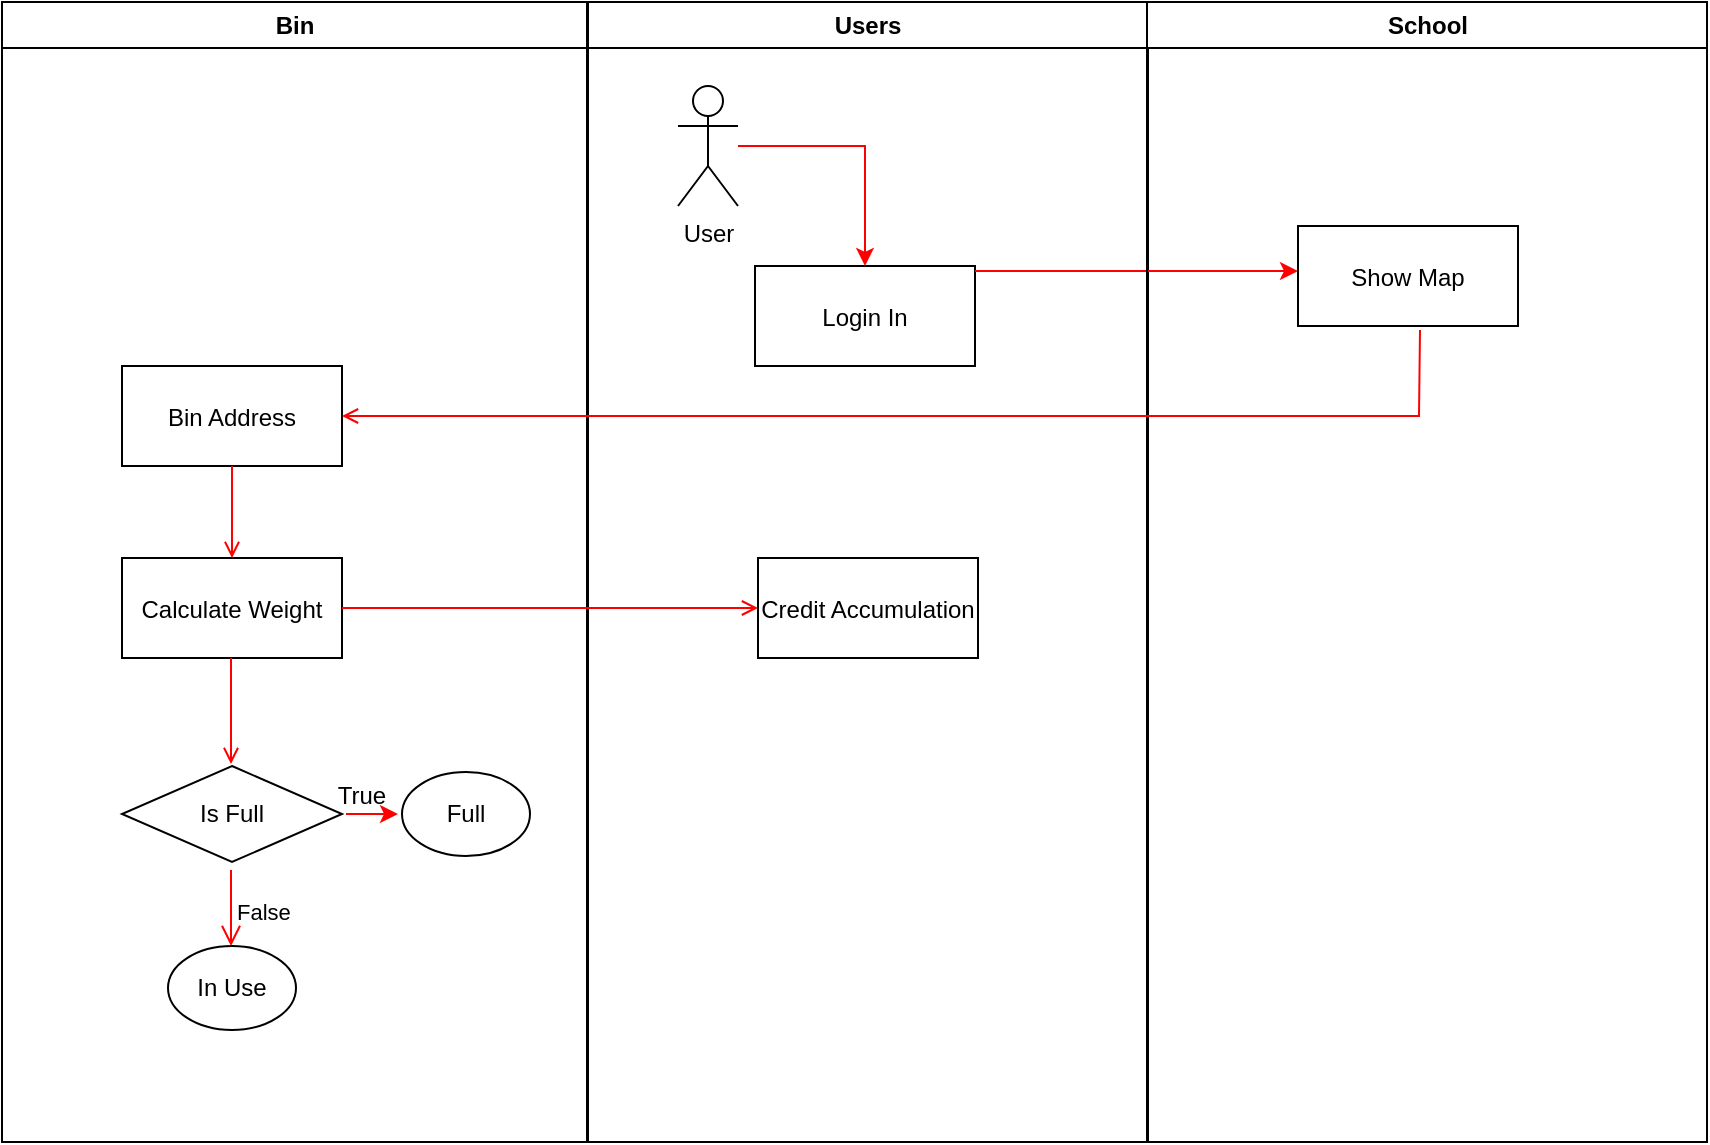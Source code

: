 <mxfile version="21.3.6" type="github">
  <diagram name="Page-1" id="e7e014a7-5840-1c2e-5031-d8a46d1fe8dd">
    <mxGraphModel dx="954" dy="559" grid="1" gridSize="10" guides="1" tooltips="1" connect="1" arrows="1" fold="1" page="1" pageScale="1" pageWidth="1169" pageHeight="826" background="none" math="0" shadow="0">
      <root>
        <mxCell id="0" />
        <mxCell id="1" parent="0" />
        <mxCell id="2" value="Bin" style="swimlane;whiteSpace=wrap" parent="1" vertex="1">
          <mxGeometry x="152" y="128" width="292.5" height="570" as="geometry" />
        </mxCell>
        <mxCell id="8" value="Bin Address" style="" parent="2" vertex="1">
          <mxGeometry x="60" y="182" width="110" height="50" as="geometry" />
        </mxCell>
        <mxCell id="10" value="Calculate Weight" style="" parent="2" vertex="1">
          <mxGeometry x="60" y="278" width="110" height="50" as="geometry" />
        </mxCell>
        <mxCell id="11" value="" style="endArrow=open;strokeColor=#FF0000;endFill=1;rounded=0" parent="2" source="8" target="10" edge="1">
          <mxGeometry relative="1" as="geometry" />
        </mxCell>
        <mxCell id="FJGPi0rjOxeEnpevbPiM-47" value="" style="endArrow=open;strokeColor=#FF0000;endFill=1;rounded=0" edge="1" parent="2">
          <mxGeometry relative="1" as="geometry">
            <mxPoint x="114.5" y="328" as="sourcePoint" />
            <mxPoint x="114.5" y="381" as="targetPoint" />
          </mxGeometry>
        </mxCell>
        <mxCell id="FJGPi0rjOxeEnpevbPiM-48" value="Is Full" style="rhombus;whiteSpace=wrap;html=1;" vertex="1" parent="2">
          <mxGeometry x="60" y="382" width="110" height="48" as="geometry" />
        </mxCell>
        <mxCell id="FJGPi0rjOxeEnpevbPiM-49" value="False" style="edgeStyle=elbowEdgeStyle;elbow=horizontal;align=left;verticalAlign=top;endArrow=open;endSize=8;strokeColor=#FF0000;endFill=1;rounded=0" edge="1" parent="2">
          <mxGeometry x="-0.584" y="1" relative="1" as="geometry">
            <mxPoint x="115" y="472" as="targetPoint" />
            <mxPoint x="114.5" y="434" as="sourcePoint" />
            <Array as="points">
              <mxPoint x="114.5" y="491" />
            </Array>
            <mxPoint as="offset" />
          </mxGeometry>
        </mxCell>
        <mxCell id="FJGPi0rjOxeEnpevbPiM-52" value="" style="endArrow=classic;html=1;rounded=0;strokeColor=#FF0000;" edge="1" parent="2">
          <mxGeometry width="50" height="50" relative="1" as="geometry">
            <mxPoint x="172" y="406" as="sourcePoint" />
            <mxPoint x="198" y="406" as="targetPoint" />
          </mxGeometry>
        </mxCell>
        <mxCell id="FJGPi0rjOxeEnpevbPiM-53" value="Full" style="ellipse;whiteSpace=wrap;html=1;" vertex="1" parent="2">
          <mxGeometry x="200" y="385" width="64" height="42" as="geometry" />
        </mxCell>
        <mxCell id="FJGPi0rjOxeEnpevbPiM-54" value="In Use" style="ellipse;whiteSpace=wrap;html=1;" vertex="1" parent="2">
          <mxGeometry x="83" y="472" width="64" height="42" as="geometry" />
        </mxCell>
        <mxCell id="FJGPi0rjOxeEnpevbPiM-56" value="True" style="text;html=1;strokeColor=none;fillColor=none;align=center;verticalAlign=middle;whiteSpace=wrap;rounded=0;" vertex="1" parent="2">
          <mxGeometry x="150" y="382" width="60" height="30" as="geometry" />
        </mxCell>
        <mxCell id="3" value="Users" style="swimlane;whiteSpace=wrap" parent="1" vertex="1">
          <mxGeometry x="445" y="128" width="280" height="570" as="geometry" />
        </mxCell>
        <mxCell id="15" value="Login In" style="" parent="3" vertex="1">
          <mxGeometry x="83.5" y="132" width="110" height="50" as="geometry" />
        </mxCell>
        <mxCell id="18" value="Credit Accumulation" style="" parent="3" vertex="1">
          <mxGeometry x="85" y="278" width="110" height="50" as="geometry" />
        </mxCell>
        <mxCell id="FJGPi0rjOxeEnpevbPiM-43" value="" style="endArrow=classic;html=1;rounded=0;fillColor=#a20025;strokeColor=#FF0000;" edge="1" parent="3">
          <mxGeometry width="50" height="50" relative="1" as="geometry">
            <mxPoint x="193.5" y="134.5" as="sourcePoint" />
            <mxPoint x="355" y="134.5" as="targetPoint" />
          </mxGeometry>
        </mxCell>
        <mxCell id="FJGPi0rjOxeEnpevbPiM-61" value="" style="edgeStyle=orthogonalEdgeStyle;rounded=0;orthogonalLoop=1;jettySize=auto;html=1;strokeColor=#FF0000;" edge="1" parent="3" source="FJGPi0rjOxeEnpevbPiM-57" target="15">
          <mxGeometry relative="1" as="geometry" />
        </mxCell>
        <mxCell id="FJGPi0rjOxeEnpevbPiM-57" value="User" style="shape=umlActor;verticalLabelPosition=bottom;verticalAlign=top;html=1;outlineConnect=0;" vertex="1" parent="3">
          <mxGeometry x="45" y="42" width="30" height="60" as="geometry" />
        </mxCell>
        <mxCell id="4" value="School" style="swimlane;whiteSpace=wrap" parent="1" vertex="1">
          <mxGeometry x="724.5" y="128" width="280" height="570" as="geometry" />
        </mxCell>
        <mxCell id="FJGPi0rjOxeEnpevbPiM-44" value="Show Map" style="" vertex="1" parent="4">
          <mxGeometry x="75.5" y="112" width="110" height="50" as="geometry" />
        </mxCell>
        <mxCell id="FJGPi0rjOxeEnpevbPiM-45" value="" style="edgeStyle=elbowEdgeStyle;elbow=horizontal;strokeColor=#FF0000;endArrow=open;endFill=1;rounded=0;entryX=1;entryY=0.5;entryDx=0;entryDy=0;" edge="1" parent="4" target="8">
          <mxGeometry width="100" height="100" relative="1" as="geometry">
            <mxPoint x="136.5" y="164" as="sourcePoint" />
            <mxPoint x="-10" y="249" as="targetPoint" />
            <Array as="points">
              <mxPoint x="136" y="219" />
            </Array>
          </mxGeometry>
        </mxCell>
        <mxCell id="20" value="" style="endArrow=open;strokeColor=#FF0000;endFill=1;rounded=0" parent="1" source="10" target="18" edge="1">
          <mxGeometry relative="1" as="geometry" />
        </mxCell>
      </root>
    </mxGraphModel>
  </diagram>
</mxfile>
